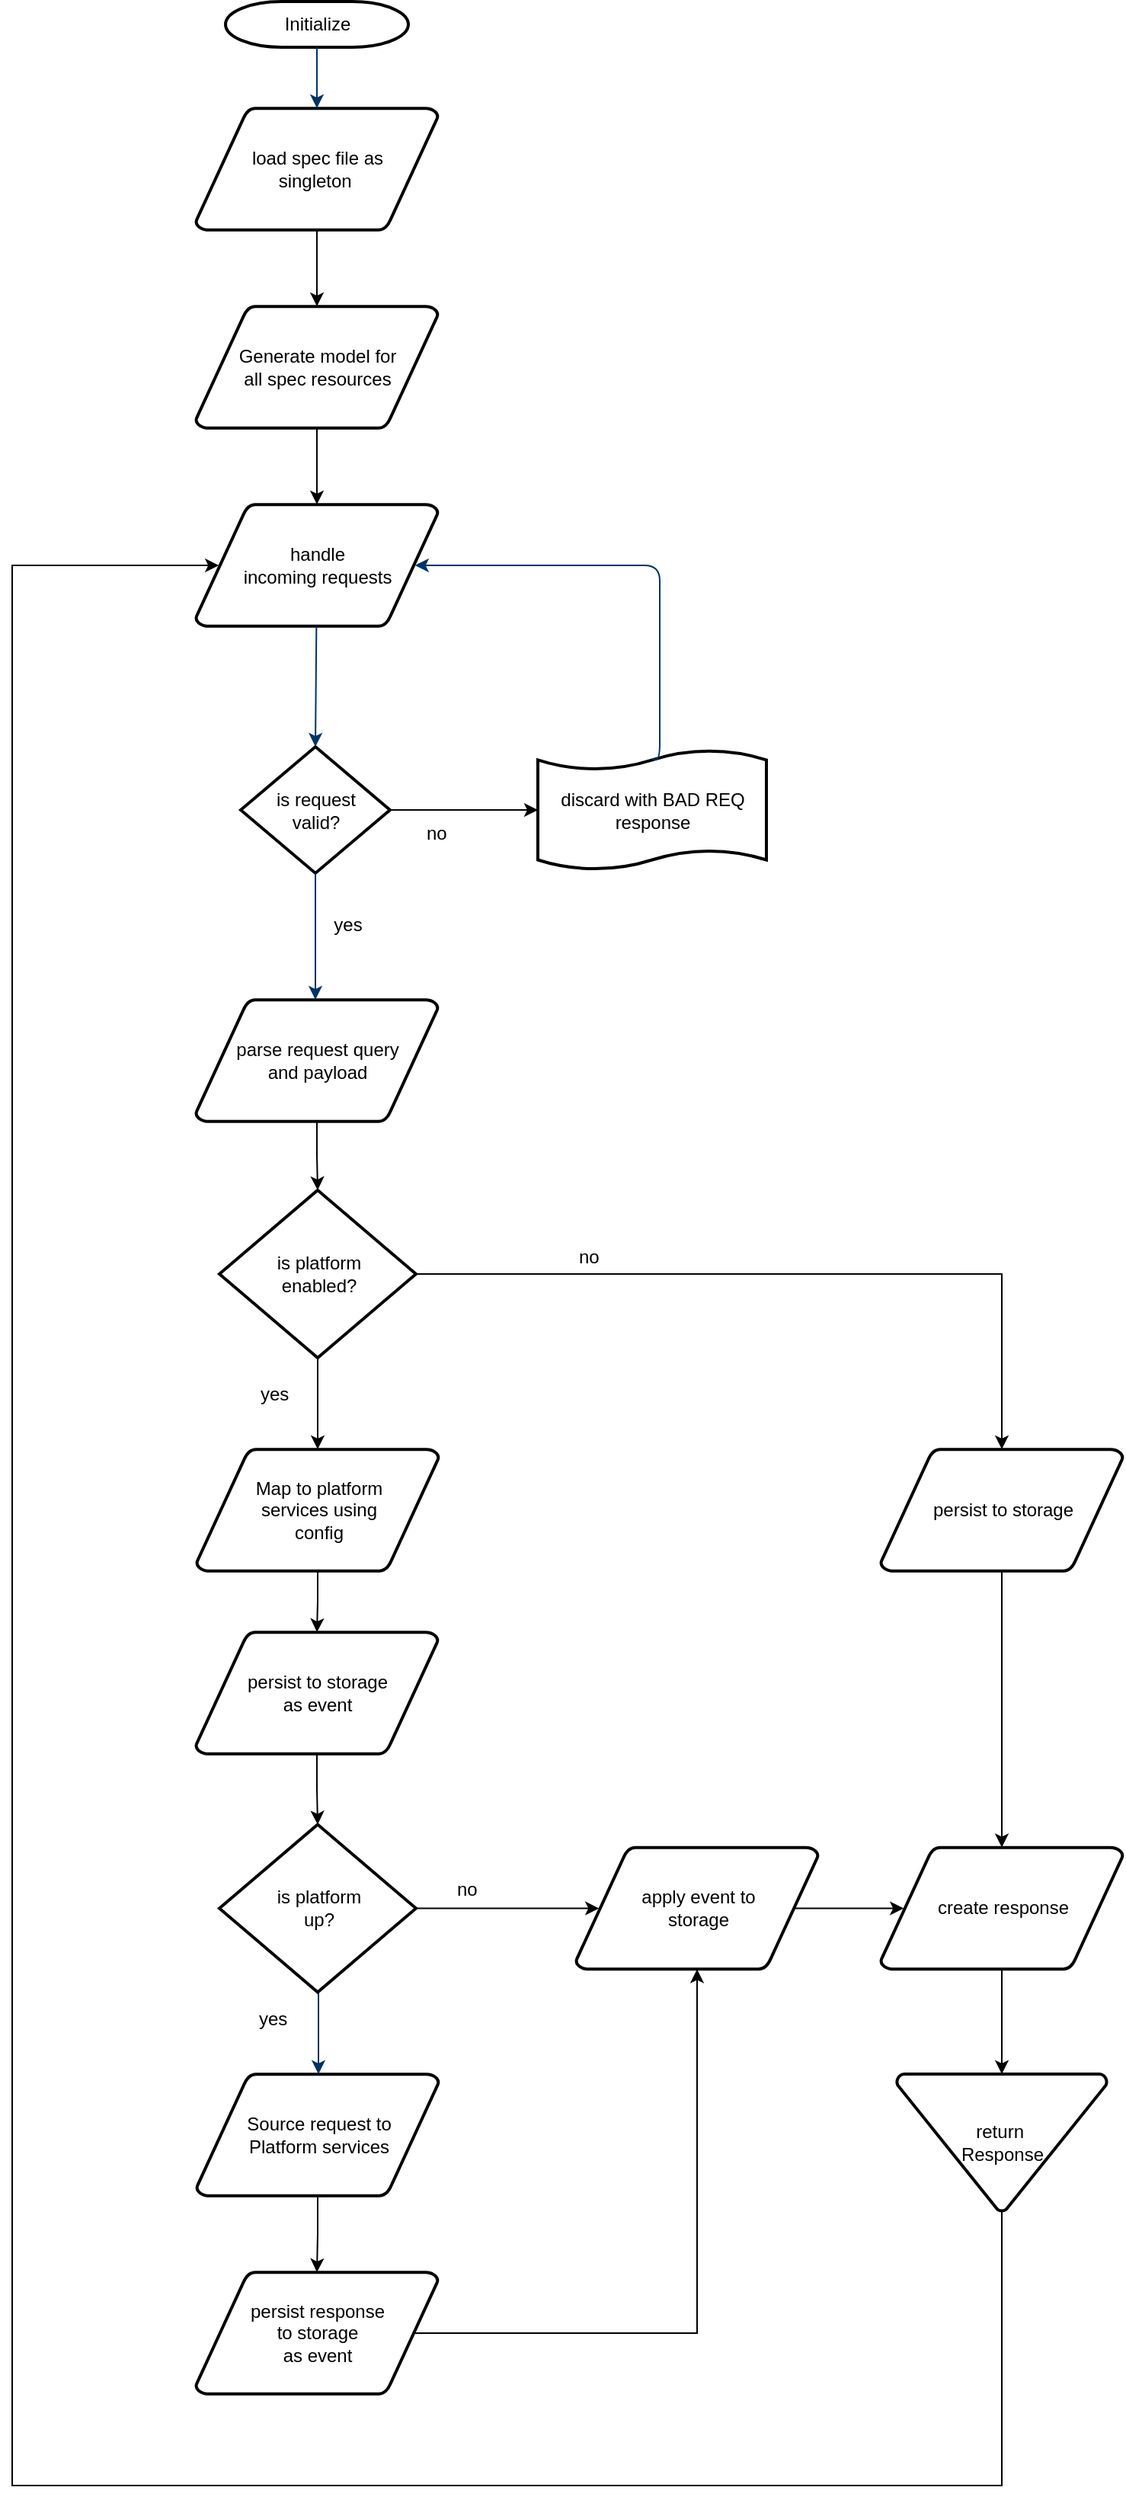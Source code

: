 <mxfile version="14.6.13" type="github">
  <diagram id="6a731a19-8d31-9384-78a2-239565b7b9f0" name="Page-1">
    <mxGraphModel dx="1350" dy="1601" grid="1" gridSize="10" guides="1" tooltips="1" connect="1" arrows="1" fold="1" page="1" pageScale="1" pageWidth="1169" pageHeight="827" background="#ffffff" math="0" shadow="0">
      <root>
        <mxCell id="0" />
        <mxCell id="1" parent="0" />
        <mxCell id="2" value="Initialize" style="shape=mxgraph.flowchart.terminator;strokeWidth=2;gradientColor=none;gradientDirection=north;fontStyle=0;html=1;" parent="1" vertex="1">
          <mxGeometry x="270" y="-10" width="120" height="30" as="geometry" />
        </mxCell>
        <mxCell id="H9c6U2pvoDiHtEuei6BZ-58" style="edgeStyle=orthogonalEdgeStyle;rounded=0;orthogonalLoop=1;jettySize=auto;html=1;exitX=0.5;exitY=1;exitDx=0;exitDy=0;exitPerimeter=0;" edge="1" parent="1" source="3" target="H9c6U2pvoDiHtEuei6BZ-57">
          <mxGeometry relative="1" as="geometry" />
        </mxCell>
        <mxCell id="3" value="load spec file as &lt;br&gt;singleton&amp;nbsp;" style="shape=mxgraph.flowchart.data;strokeWidth=2;gradientColor=none;gradientDirection=north;fontStyle=0;html=1;" parent="1" vertex="1">
          <mxGeometry x="250.5" y="60" width="159" height="80" as="geometry" />
        </mxCell>
        <mxCell id="H9c6U2pvoDiHtEuei6BZ-82" style="edgeStyle=orthogonalEdgeStyle;rounded=0;orthogonalLoop=1;jettySize=auto;html=1;exitX=0.5;exitY=1;exitDx=0;exitDy=0;exitPerimeter=0;entryX=0.5;entryY=0;entryDx=0;entryDy=0;entryPerimeter=0;" edge="1" parent="1" source="4" target="H9c6U2pvoDiHtEuei6BZ-77">
          <mxGeometry relative="1" as="geometry" />
        </mxCell>
        <mxCell id="4" value="parse request query &lt;br&gt;and payload" style="shape=mxgraph.flowchart.data;strokeWidth=2;gradientColor=none;gradientDirection=north;fontStyle=0;html=1;" parent="1" vertex="1">
          <mxGeometry x="250.5" y="645" width="159" height="80" as="geometry" />
        </mxCell>
        <mxCell id="5" value="handle&lt;br&gt;incoming requests" style="shape=mxgraph.flowchart.data;strokeWidth=2;gradientColor=none;gradientDirection=north;fontStyle=0;html=1;" parent="1" vertex="1">
          <mxGeometry x="250.5" y="320" width="159" height="80" as="geometry" />
        </mxCell>
        <mxCell id="H9c6U2pvoDiHtEuei6BZ-61" style="edgeStyle=orthogonalEdgeStyle;rounded=0;orthogonalLoop=1;jettySize=auto;html=1;" edge="1" parent="1" source="6" target="51">
          <mxGeometry relative="1" as="geometry" />
        </mxCell>
        <mxCell id="6" value="is request &lt;br&gt;valid?" style="shape=mxgraph.flowchart.decision;strokeWidth=2;gradientColor=none;gradientDirection=north;fontStyle=0;html=1;" parent="1" vertex="1">
          <mxGeometry x="280" y="479" width="98" height="83" as="geometry" />
        </mxCell>
        <mxCell id="7" style="fontStyle=1;strokeColor=#003366;strokeWidth=1;html=1;" parent="1" source="2" target="3" edge="1">
          <mxGeometry relative="1" as="geometry" />
        </mxCell>
        <mxCell id="9" style="entryX=0.5;entryY=0;entryPerimeter=0;fontStyle=1;strokeColor=#003366;strokeWidth=1;html=1;" parent="1" source="5" target="6" edge="1">
          <mxGeometry relative="1" as="geometry" />
        </mxCell>
        <mxCell id="11" value="no" style="text;fontStyle=0;html=1;strokeColor=none;gradientColor=none;fillColor=none;strokeWidth=2;" parent="1" vertex="1">
          <mxGeometry x="400" y="522" width="40" height="26" as="geometry" />
        </mxCell>
        <mxCell id="12" value="" style="edgeStyle=elbowEdgeStyle;elbow=horizontal;fontColor=#001933;fontStyle=1;strokeColor=#003366;strokeWidth=1;html=1;" parent="1" source="6" target="4" edge="1">
          <mxGeometry x="10" y="135" width="100" height="100" as="geometry">
            <mxPoint x="10" y="235" as="sourcePoint" />
            <mxPoint x="110" y="135" as="targetPoint" />
          </mxGeometry>
        </mxCell>
        <mxCell id="14" value="yes" style="text;fontStyle=0;html=1;strokeColor=none;gradientColor=none;fillColor=none;strokeWidth=2;align=center;" parent="1" vertex="1">
          <mxGeometry x="330" y="582" width="40" height="26" as="geometry" />
        </mxCell>
        <mxCell id="30" value="" style="edgeStyle=elbowEdgeStyle;elbow=horizontal;exitX=0.5;exitY=1;exitPerimeter=0;fontStyle=1;strokeColor=#003366;strokeWidth=1;html=1;entryX=0.5;entryY=0;entryDx=0;entryDy=0;entryPerimeter=0;" parent="1" target="H9c6U2pvoDiHtEuei6BZ-68" edge="1">
          <mxGeometry x="10" y="135" width="100" height="100" as="geometry">
            <mxPoint x="331" y="1293.5" as="sourcePoint" />
            <mxPoint x="331" y="1345" as="targetPoint" />
          </mxGeometry>
        </mxCell>
        <mxCell id="51" value="discard with BAD REQ&lt;br&gt;response" style="shape=mxgraph.flowchart.paper_tape;strokeWidth=2;gradientColor=none;gradientDirection=north;fontStyle=0;html=1;" parent="1" vertex="1">
          <mxGeometry x="475" y="480" width="150" height="81" as="geometry" />
        </mxCell>
        <mxCell id="52" value="" style="edgeStyle=elbowEdgeStyle;elbow=horizontal;exitX=0.5;exitY=0.09;exitPerimeter=0;entryX=0.905;entryY=0.5;entryPerimeter=0;fontStyle=1;strokeColor=#003366;strokeWidth=1;html=1;" parent="1" source="51" target="5" edge="1">
          <mxGeometry x="10" y="189" width="100" height="100" as="geometry">
            <mxPoint x="10" y="289" as="sourcePoint" />
            <mxPoint x="110" y="189" as="targetPoint" />
            <Array as="points">
              <mxPoint x="555" y="489" />
            </Array>
          </mxGeometry>
        </mxCell>
        <mxCell id="H9c6U2pvoDiHtEuei6BZ-59" style="edgeStyle=orthogonalEdgeStyle;rounded=0;orthogonalLoop=1;jettySize=auto;html=1;exitX=0.5;exitY=1;exitDx=0;exitDy=0;exitPerimeter=0;" edge="1" parent="1" source="H9c6U2pvoDiHtEuei6BZ-57" target="5">
          <mxGeometry relative="1" as="geometry" />
        </mxCell>
        <mxCell id="H9c6U2pvoDiHtEuei6BZ-57" value="Generate model for&lt;br&gt;all spec resources" style="shape=mxgraph.flowchart.data;strokeWidth=2;gradientColor=none;gradientDirection=north;fontStyle=0;html=1;" vertex="1" parent="1">
          <mxGeometry x="250.5" y="190" width="159" height="80" as="geometry" />
        </mxCell>
        <mxCell id="H9c6U2pvoDiHtEuei6BZ-74" style="edgeStyle=orthogonalEdgeStyle;rounded=0;orthogonalLoop=1;jettySize=auto;html=1;exitX=1;exitY=0.5;exitDx=0;exitDy=0;exitPerimeter=0;entryX=0.095;entryY=0.5;entryDx=0;entryDy=0;entryPerimeter=0;" edge="1" parent="1" source="H9c6U2pvoDiHtEuei6BZ-66" target="H9c6U2pvoDiHtEuei6BZ-72">
          <mxGeometry relative="1" as="geometry" />
        </mxCell>
        <mxCell id="H9c6U2pvoDiHtEuei6BZ-66" value="is platform &lt;br&gt;up?" style="shape=mxgraph.flowchart.decision;strokeWidth=2;gradientColor=none;gradientDirection=north;fontStyle=0;html=1;" vertex="1" parent="1">
          <mxGeometry x="266" y="1186.25" width="129" height="110" as="geometry" />
        </mxCell>
        <mxCell id="H9c6U2pvoDiHtEuei6BZ-67" value="yes" style="text;fontStyle=0;html=1;strokeColor=none;gradientColor=none;fillColor=none;strokeWidth=2;" vertex="1" parent="1">
          <mxGeometry x="290" y="1300" width="40" height="26" as="geometry" />
        </mxCell>
        <mxCell id="H9c6U2pvoDiHtEuei6BZ-71" style="edgeStyle=orthogonalEdgeStyle;rounded=0;orthogonalLoop=1;jettySize=auto;html=1;exitX=0.5;exitY=1;exitDx=0;exitDy=0;exitPerimeter=0;" edge="1" parent="1" source="H9c6U2pvoDiHtEuei6BZ-68" target="H9c6U2pvoDiHtEuei6BZ-70">
          <mxGeometry relative="1" as="geometry" />
        </mxCell>
        <mxCell id="H9c6U2pvoDiHtEuei6BZ-68" value="Source request to &lt;br&gt;Platform services" style="shape=mxgraph.flowchart.data;strokeWidth=2;gradientColor=none;gradientDirection=north;fontStyle=0;html=1;" vertex="1" parent="1">
          <mxGeometry x="251" y="1350" width="159" height="80" as="geometry" />
        </mxCell>
        <mxCell id="H9c6U2pvoDiHtEuei6BZ-73" style="edgeStyle=orthogonalEdgeStyle;rounded=0;orthogonalLoop=1;jettySize=auto;html=1;exitX=0.905;exitY=0.5;exitDx=0;exitDy=0;exitPerimeter=0;" edge="1" parent="1" source="H9c6U2pvoDiHtEuei6BZ-70" target="H9c6U2pvoDiHtEuei6BZ-72">
          <mxGeometry relative="1" as="geometry" />
        </mxCell>
        <mxCell id="H9c6U2pvoDiHtEuei6BZ-70" value="persist response &lt;br&gt;to storage&lt;br&gt;as event" style="shape=mxgraph.flowchart.data;strokeWidth=2;gradientColor=none;gradientDirection=north;fontStyle=0;html=1;" vertex="1" parent="1">
          <mxGeometry x="250.5" y="1480" width="159" height="80" as="geometry" />
        </mxCell>
        <mxCell id="H9c6U2pvoDiHtEuei6BZ-93" style="edgeStyle=orthogonalEdgeStyle;rounded=0;orthogonalLoop=1;jettySize=auto;html=1;exitX=0.905;exitY=0.5;exitDx=0;exitDy=0;exitPerimeter=0;entryX=0.095;entryY=0.5;entryDx=0;entryDy=0;entryPerimeter=0;" edge="1" parent="1" source="H9c6U2pvoDiHtEuei6BZ-72" target="H9c6U2pvoDiHtEuei6BZ-76">
          <mxGeometry relative="1" as="geometry" />
        </mxCell>
        <mxCell id="H9c6U2pvoDiHtEuei6BZ-72" value="apply event to&lt;br&gt;storage" style="shape=mxgraph.flowchart.data;strokeWidth=2;gradientColor=none;gradientDirection=north;fontStyle=0;html=1;" vertex="1" parent="1">
          <mxGeometry x="500" y="1201.25" width="159" height="80" as="geometry" />
        </mxCell>
        <mxCell id="H9c6U2pvoDiHtEuei6BZ-75" value="no" style="text;fontStyle=0;html=1;strokeColor=none;gradientColor=none;fillColor=none;strokeWidth=2;" vertex="1" parent="1">
          <mxGeometry x="420" y="1215" width="40" height="26" as="geometry" />
        </mxCell>
        <mxCell id="H9c6U2pvoDiHtEuei6BZ-95" style="edgeStyle=orthogonalEdgeStyle;rounded=0;orthogonalLoop=1;jettySize=auto;html=1;exitX=0.5;exitY=1;exitDx=0;exitDy=0;exitPerimeter=0;" edge="1" parent="1" source="H9c6U2pvoDiHtEuei6BZ-76" target="H9c6U2pvoDiHtEuei6BZ-94">
          <mxGeometry relative="1" as="geometry" />
        </mxCell>
        <mxCell id="H9c6U2pvoDiHtEuei6BZ-76" value="create response" style="shape=mxgraph.flowchart.data;strokeWidth=2;gradientColor=none;gradientDirection=north;fontStyle=0;html=1;" vertex="1" parent="1">
          <mxGeometry x="700" y="1201.25" width="159" height="80" as="geometry" />
        </mxCell>
        <mxCell id="H9c6U2pvoDiHtEuei6BZ-83" style="edgeStyle=orthogonalEdgeStyle;rounded=0;orthogonalLoop=1;jettySize=auto;html=1;exitX=0.5;exitY=1;exitDx=0;exitDy=0;exitPerimeter=0;entryX=0.5;entryY=0;entryDx=0;entryDy=0;entryPerimeter=0;" edge="1" parent="1" source="H9c6U2pvoDiHtEuei6BZ-77" target="H9c6U2pvoDiHtEuei6BZ-79">
          <mxGeometry relative="1" as="geometry" />
        </mxCell>
        <mxCell id="H9c6U2pvoDiHtEuei6BZ-91" style="edgeStyle=orthogonalEdgeStyle;rounded=0;orthogonalLoop=1;jettySize=auto;html=1;exitX=1;exitY=0.5;exitDx=0;exitDy=0;exitPerimeter=0;" edge="1" parent="1" source="H9c6U2pvoDiHtEuei6BZ-77" target="H9c6U2pvoDiHtEuei6BZ-90">
          <mxGeometry relative="1" as="geometry" />
        </mxCell>
        <mxCell id="H9c6U2pvoDiHtEuei6BZ-77" value="is platform &lt;br&gt;enabled?" style="shape=mxgraph.flowchart.decision;strokeWidth=2;gradientColor=none;gradientDirection=north;fontStyle=0;html=1;" vertex="1" parent="1">
          <mxGeometry x="266" y="770" width="129" height="110" as="geometry" />
        </mxCell>
        <mxCell id="H9c6U2pvoDiHtEuei6BZ-85" style="edgeStyle=orthogonalEdgeStyle;rounded=0;orthogonalLoop=1;jettySize=auto;html=1;exitX=0.5;exitY=1;exitDx=0;exitDy=0;exitPerimeter=0;entryX=0.5;entryY=0;entryDx=0;entryDy=0;entryPerimeter=0;" edge="1" parent="1" source="H9c6U2pvoDiHtEuei6BZ-78" target="H9c6U2pvoDiHtEuei6BZ-66">
          <mxGeometry relative="1" as="geometry" />
        </mxCell>
        <mxCell id="H9c6U2pvoDiHtEuei6BZ-78" value="persist to storage&lt;br&gt;as event" style="shape=mxgraph.flowchart.data;strokeWidth=2;gradientColor=none;gradientDirection=north;fontStyle=0;html=1;" vertex="1" parent="1">
          <mxGeometry x="250.5" y="1060" width="159" height="80" as="geometry" />
        </mxCell>
        <mxCell id="H9c6U2pvoDiHtEuei6BZ-86" style="edgeStyle=orthogonalEdgeStyle;rounded=0;orthogonalLoop=1;jettySize=auto;html=1;exitX=0.5;exitY=1;exitDx=0;exitDy=0;exitPerimeter=0;" edge="1" parent="1" source="H9c6U2pvoDiHtEuei6BZ-79" target="H9c6U2pvoDiHtEuei6BZ-78">
          <mxGeometry relative="1" as="geometry" />
        </mxCell>
        <mxCell id="H9c6U2pvoDiHtEuei6BZ-79" value="Map to platform&lt;br&gt;services using &lt;br&gt;config" style="shape=mxgraph.flowchart.data;strokeWidth=2;gradientColor=none;gradientDirection=north;fontStyle=0;html=1;" vertex="1" parent="1">
          <mxGeometry x="251" y="940" width="159" height="80" as="geometry" />
        </mxCell>
        <mxCell id="H9c6U2pvoDiHtEuei6BZ-87" value="yes" style="text;fontStyle=0;html=1;strokeColor=none;gradientColor=none;fillColor=none;strokeWidth=2;" vertex="1" parent="1">
          <mxGeometry x="291" y="890" width="40" height="26" as="geometry" />
        </mxCell>
        <mxCell id="H9c6U2pvoDiHtEuei6BZ-89" value="no" style="text;fontStyle=0;html=1;strokeColor=none;gradientColor=none;fillColor=none;strokeWidth=2;" vertex="1" parent="1">
          <mxGeometry x="500" y="800" width="40" height="26" as="geometry" />
        </mxCell>
        <mxCell id="H9c6U2pvoDiHtEuei6BZ-92" style="edgeStyle=orthogonalEdgeStyle;rounded=0;orthogonalLoop=1;jettySize=auto;html=1;exitX=0.5;exitY=1;exitDx=0;exitDy=0;exitPerimeter=0;" edge="1" parent="1" source="H9c6U2pvoDiHtEuei6BZ-90" target="H9c6U2pvoDiHtEuei6BZ-76">
          <mxGeometry relative="1" as="geometry" />
        </mxCell>
        <mxCell id="H9c6U2pvoDiHtEuei6BZ-90" value="persist to storage" style="shape=mxgraph.flowchart.data;strokeWidth=2;gradientColor=none;gradientDirection=north;fontStyle=0;html=1;" vertex="1" parent="1">
          <mxGeometry x="700" y="940" width="159" height="80" as="geometry" />
        </mxCell>
        <mxCell id="H9c6U2pvoDiHtEuei6BZ-96" style="edgeStyle=orthogonalEdgeStyle;rounded=0;orthogonalLoop=1;jettySize=auto;html=1;exitX=0.5;exitY=1;exitDx=0;exitDy=0;exitPerimeter=0;entryX=0.095;entryY=0.5;entryDx=0;entryDy=0;entryPerimeter=0;" edge="1" parent="1" source="H9c6U2pvoDiHtEuei6BZ-94" target="5">
          <mxGeometry relative="1" as="geometry">
            <Array as="points">
              <mxPoint x="780" y="1620" />
              <mxPoint x="130" y="1620" />
              <mxPoint x="130" y="360" />
            </Array>
          </mxGeometry>
        </mxCell>
        <mxCell id="H9c6U2pvoDiHtEuei6BZ-94" value="return&amp;nbsp;&lt;br&gt;Response" style="strokeWidth=2;html=1;shape=mxgraph.flowchart.merge_or_storage;whiteSpace=wrap;" vertex="1" parent="1">
          <mxGeometry x="710.5" y="1350" width="138" height="90" as="geometry" />
        </mxCell>
      </root>
    </mxGraphModel>
  </diagram>
</mxfile>
